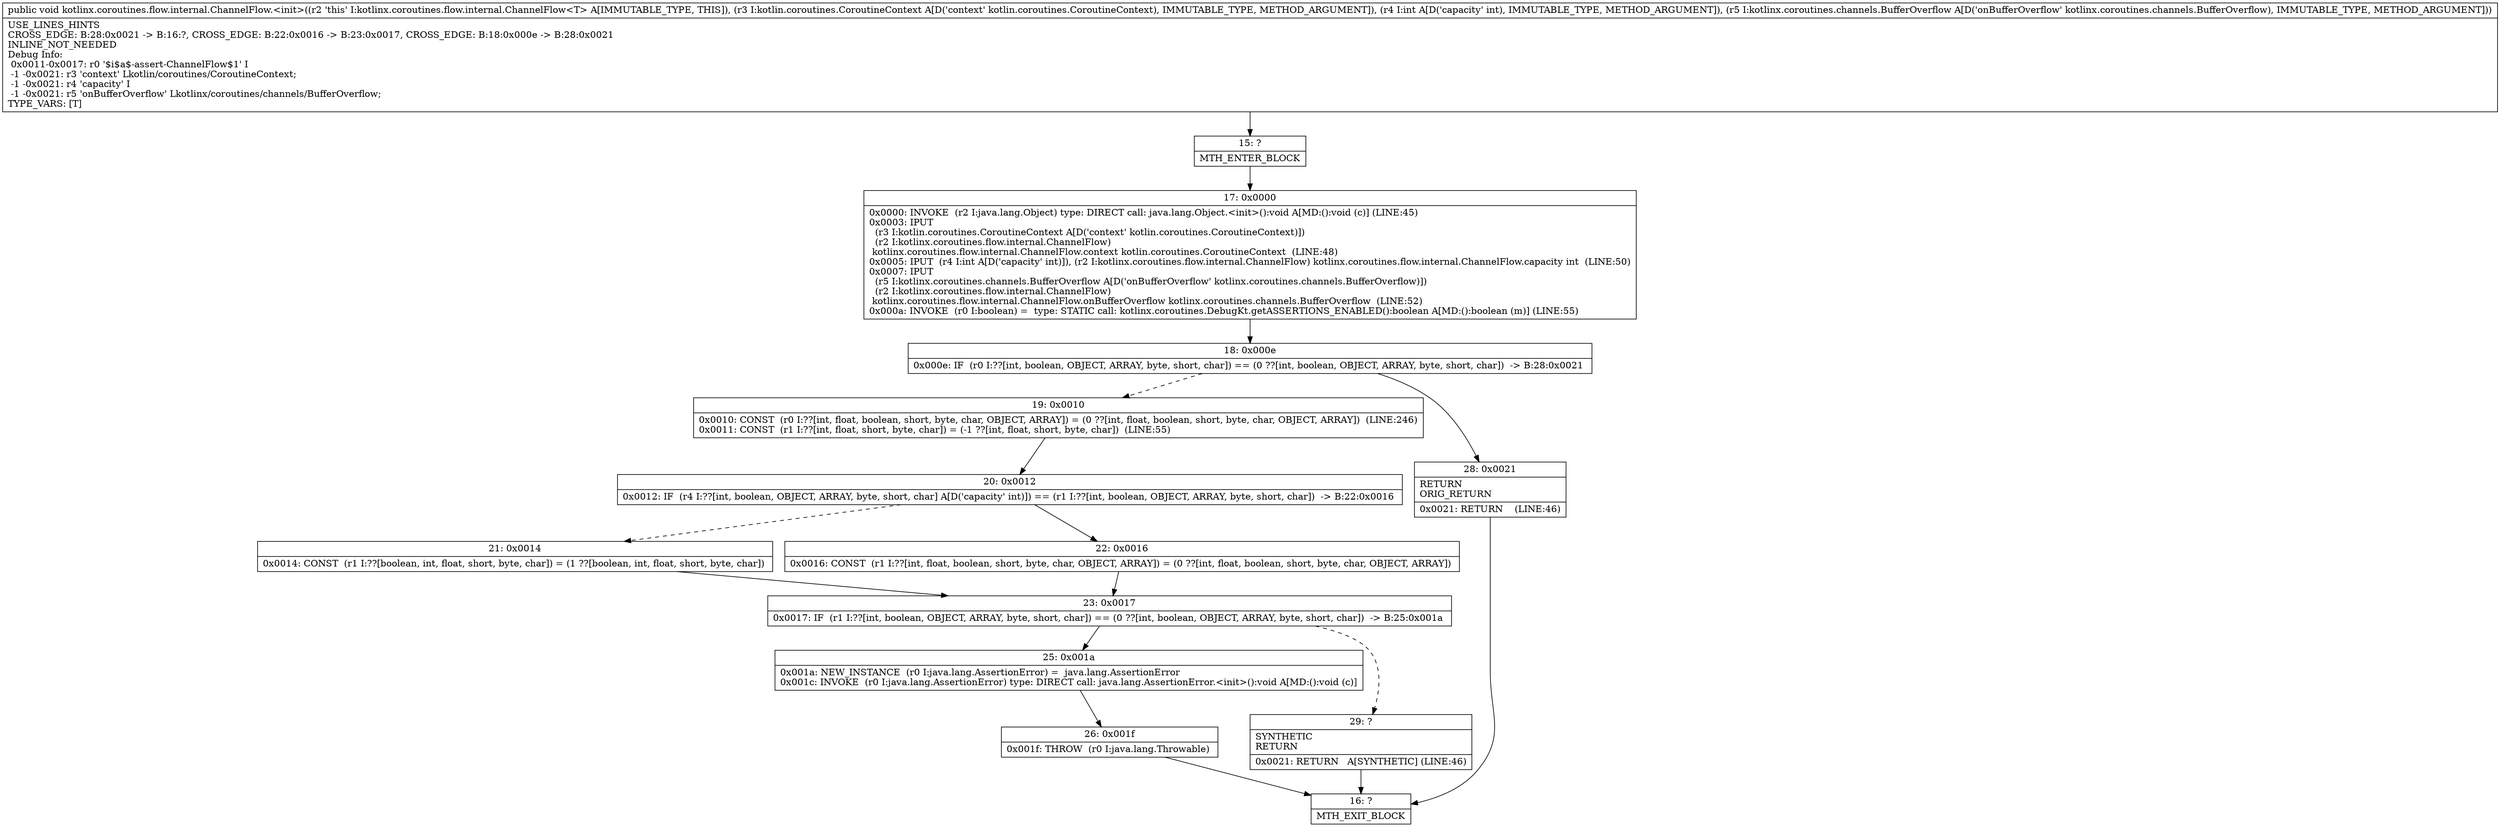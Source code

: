 digraph "CFG forkotlinx.coroutines.flow.internal.ChannelFlow.\<init\>(Lkotlin\/coroutines\/CoroutineContext;ILkotlinx\/coroutines\/channels\/BufferOverflow;)V" {
Node_15 [shape=record,label="{15\:\ ?|MTH_ENTER_BLOCK\l}"];
Node_17 [shape=record,label="{17\:\ 0x0000|0x0000: INVOKE  (r2 I:java.lang.Object) type: DIRECT call: java.lang.Object.\<init\>():void A[MD:():void (c)] (LINE:45)\l0x0003: IPUT  \l  (r3 I:kotlin.coroutines.CoroutineContext A[D('context' kotlin.coroutines.CoroutineContext)])\l  (r2 I:kotlinx.coroutines.flow.internal.ChannelFlow)\l kotlinx.coroutines.flow.internal.ChannelFlow.context kotlin.coroutines.CoroutineContext  (LINE:48)\l0x0005: IPUT  (r4 I:int A[D('capacity' int)]), (r2 I:kotlinx.coroutines.flow.internal.ChannelFlow) kotlinx.coroutines.flow.internal.ChannelFlow.capacity int  (LINE:50)\l0x0007: IPUT  \l  (r5 I:kotlinx.coroutines.channels.BufferOverflow A[D('onBufferOverflow' kotlinx.coroutines.channels.BufferOverflow)])\l  (r2 I:kotlinx.coroutines.flow.internal.ChannelFlow)\l kotlinx.coroutines.flow.internal.ChannelFlow.onBufferOverflow kotlinx.coroutines.channels.BufferOverflow  (LINE:52)\l0x000a: INVOKE  (r0 I:boolean) =  type: STATIC call: kotlinx.coroutines.DebugKt.getASSERTIONS_ENABLED():boolean A[MD:():boolean (m)] (LINE:55)\l}"];
Node_18 [shape=record,label="{18\:\ 0x000e|0x000e: IF  (r0 I:??[int, boolean, OBJECT, ARRAY, byte, short, char]) == (0 ??[int, boolean, OBJECT, ARRAY, byte, short, char])  \-\> B:28:0x0021 \l}"];
Node_19 [shape=record,label="{19\:\ 0x0010|0x0010: CONST  (r0 I:??[int, float, boolean, short, byte, char, OBJECT, ARRAY]) = (0 ??[int, float, boolean, short, byte, char, OBJECT, ARRAY])  (LINE:246)\l0x0011: CONST  (r1 I:??[int, float, short, byte, char]) = (\-1 ??[int, float, short, byte, char])  (LINE:55)\l}"];
Node_20 [shape=record,label="{20\:\ 0x0012|0x0012: IF  (r4 I:??[int, boolean, OBJECT, ARRAY, byte, short, char] A[D('capacity' int)]) == (r1 I:??[int, boolean, OBJECT, ARRAY, byte, short, char])  \-\> B:22:0x0016 \l}"];
Node_21 [shape=record,label="{21\:\ 0x0014|0x0014: CONST  (r1 I:??[boolean, int, float, short, byte, char]) = (1 ??[boolean, int, float, short, byte, char]) \l}"];
Node_23 [shape=record,label="{23\:\ 0x0017|0x0017: IF  (r1 I:??[int, boolean, OBJECT, ARRAY, byte, short, char]) == (0 ??[int, boolean, OBJECT, ARRAY, byte, short, char])  \-\> B:25:0x001a \l}"];
Node_25 [shape=record,label="{25\:\ 0x001a|0x001a: NEW_INSTANCE  (r0 I:java.lang.AssertionError) =  java.lang.AssertionError \l0x001c: INVOKE  (r0 I:java.lang.AssertionError) type: DIRECT call: java.lang.AssertionError.\<init\>():void A[MD:():void (c)]\l}"];
Node_26 [shape=record,label="{26\:\ 0x001f|0x001f: THROW  (r0 I:java.lang.Throwable) \l}"];
Node_16 [shape=record,label="{16\:\ ?|MTH_EXIT_BLOCK\l}"];
Node_29 [shape=record,label="{29\:\ ?|SYNTHETIC\lRETURN\l|0x0021: RETURN   A[SYNTHETIC] (LINE:46)\l}"];
Node_22 [shape=record,label="{22\:\ 0x0016|0x0016: CONST  (r1 I:??[int, float, boolean, short, byte, char, OBJECT, ARRAY]) = (0 ??[int, float, boolean, short, byte, char, OBJECT, ARRAY]) \l}"];
Node_28 [shape=record,label="{28\:\ 0x0021|RETURN\lORIG_RETURN\l|0x0021: RETURN    (LINE:46)\l}"];
MethodNode[shape=record,label="{public void kotlinx.coroutines.flow.internal.ChannelFlow.\<init\>((r2 'this' I:kotlinx.coroutines.flow.internal.ChannelFlow\<T\> A[IMMUTABLE_TYPE, THIS]), (r3 I:kotlin.coroutines.CoroutineContext A[D('context' kotlin.coroutines.CoroutineContext), IMMUTABLE_TYPE, METHOD_ARGUMENT]), (r4 I:int A[D('capacity' int), IMMUTABLE_TYPE, METHOD_ARGUMENT]), (r5 I:kotlinx.coroutines.channels.BufferOverflow A[D('onBufferOverflow' kotlinx.coroutines.channels.BufferOverflow), IMMUTABLE_TYPE, METHOD_ARGUMENT]))  | USE_LINES_HINTS\lCROSS_EDGE: B:28:0x0021 \-\> B:16:?, CROSS_EDGE: B:22:0x0016 \-\> B:23:0x0017, CROSS_EDGE: B:18:0x000e \-\> B:28:0x0021\lINLINE_NOT_NEEDED\lDebug Info:\l  0x0011\-0x0017: r0 '$i$a$\-assert\-ChannelFlow$1' I\l  \-1 \-0x0021: r3 'context' Lkotlin\/coroutines\/CoroutineContext;\l  \-1 \-0x0021: r4 'capacity' I\l  \-1 \-0x0021: r5 'onBufferOverflow' Lkotlinx\/coroutines\/channels\/BufferOverflow;\lTYPE_VARS: [T]\l}"];
MethodNode -> Node_15;Node_15 -> Node_17;
Node_17 -> Node_18;
Node_18 -> Node_19[style=dashed];
Node_18 -> Node_28;
Node_19 -> Node_20;
Node_20 -> Node_21[style=dashed];
Node_20 -> Node_22;
Node_21 -> Node_23;
Node_23 -> Node_25;
Node_23 -> Node_29[style=dashed];
Node_25 -> Node_26;
Node_26 -> Node_16;
Node_29 -> Node_16;
Node_22 -> Node_23;
Node_28 -> Node_16;
}

